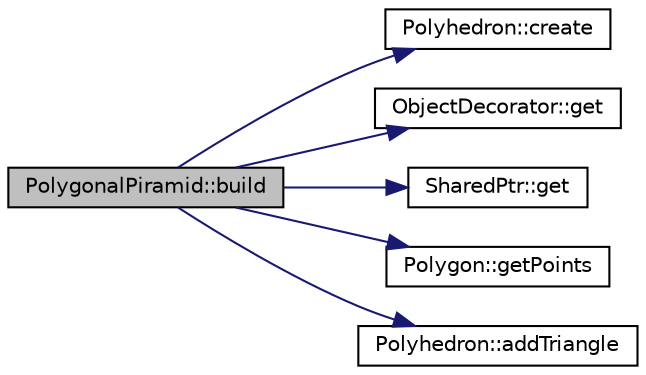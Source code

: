 digraph "PolygonalPiramid::build"
{
  edge [fontname="Helvetica",fontsize="10",labelfontname="Helvetica",labelfontsize="10"];
  node [fontname="Helvetica",fontsize="10",shape=record];
  rankdir="LR";
  Node21 [label="PolygonalPiramid::build",height=0.2,width=0.4,color="black", fillcolor="grey75", style="filled", fontcolor="black"];
  Node21 -> Node22 [color="midnightblue",fontsize="10",style="solid",fontname="Helvetica"];
  Node22 [label="Polyhedron::create",height=0.2,width=0.4,color="black", fillcolor="white", style="filled",URL="$classPolyhedron.html#a5c2b365047798f4854e6dcc12fda4f30",tooltip="Static factory method. "];
  Node21 -> Node23 [color="midnightblue",fontsize="10",style="solid",fontname="Helvetica"];
  Node23 [label="ObjectDecorator::get",height=0.2,width=0.4,color="black", fillcolor="white", style="filled",URL="$classObjectDecorator.html#aff1b42075a10ee6b0cca6abaa3423bcd",tooltip="Get the internally hold pointer. Const version. "];
  Node21 -> Node24 [color="midnightblue",fontsize="10",style="solid",fontname="Helvetica"];
  Node24 [label="SharedPtr::get",height=0.2,width=0.4,color="black", fillcolor="white", style="filled",URL="$classSharedPtr.html#a49ccede7111c7d25c1b1752b8ede30f5",tooltip="Gets the pointer hold. "];
  Node21 -> Node25 [color="midnightblue",fontsize="10",style="solid",fontname="Helvetica"];
  Node25 [label="Polygon::getPoints",height=0.2,width=0.4,color="black", fillcolor="white", style="filled",URL="$classPolygon.html#ad14b9c7ba116e212327ce82d8c105399",tooltip="Get the polygon points. "];
  Node21 -> Node26 [color="midnightblue",fontsize="10",style="solid",fontname="Helvetica"];
  Node26 [label="Polyhedron::addTriangle",height=0.2,width=0.4,color="black", fillcolor="white", style="filled",URL="$classPolyhedron.html#abe043f81d689cf387791cd7896aac48c",tooltip="Adds a new triangle to the polygon after the last. "];
}
